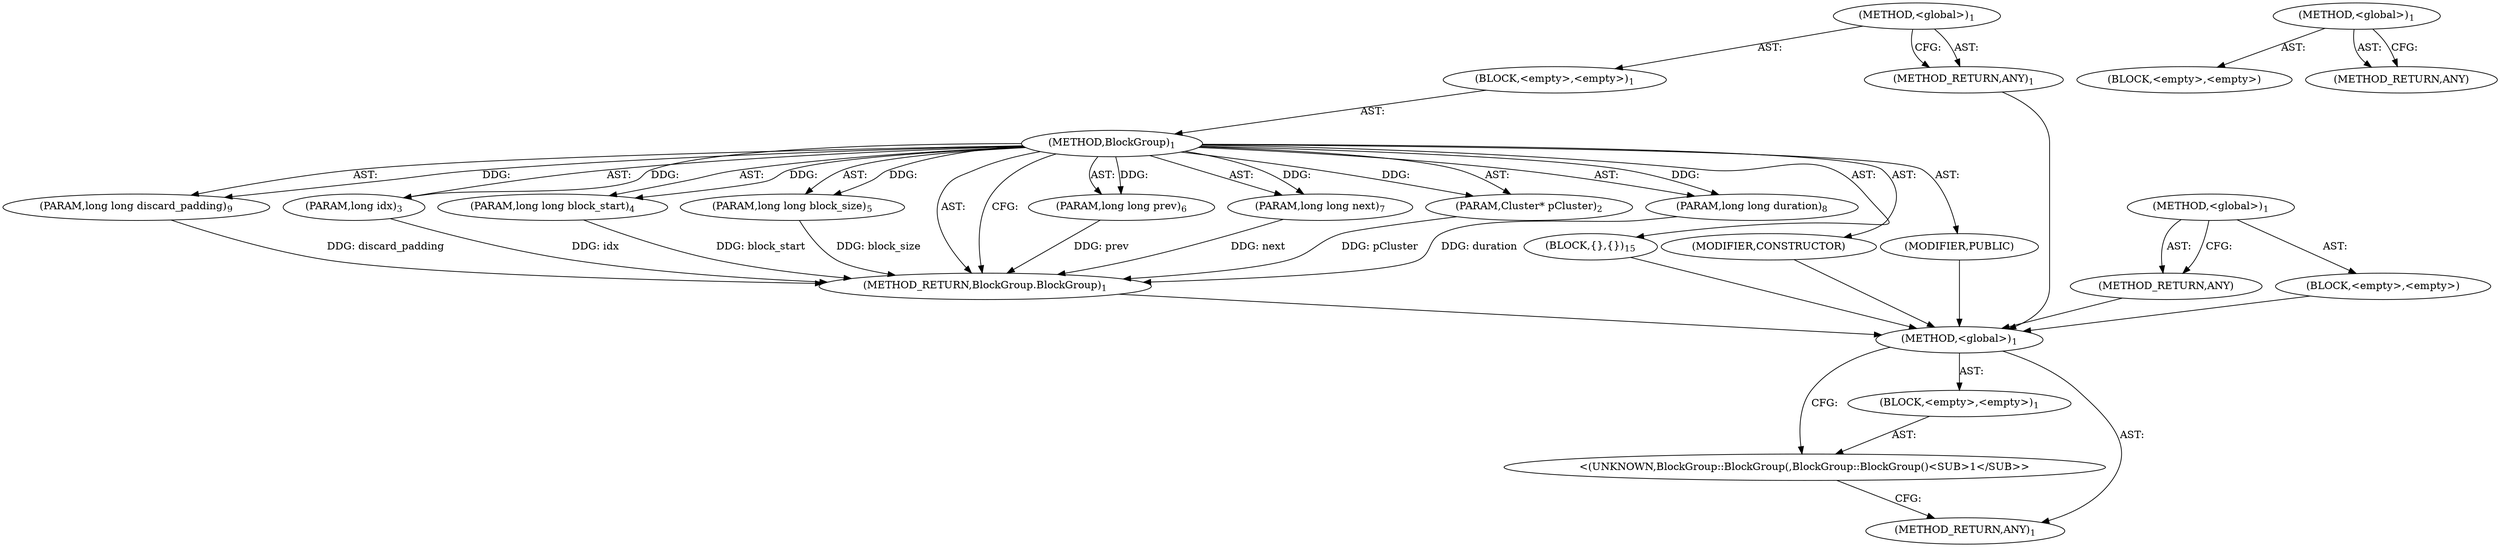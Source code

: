 digraph "&lt;global&gt;" {
vulnerable_6 [label=<(METHOD,&lt;global&gt;)<SUB>1</SUB>>];
vulnerable_7 [label=<(BLOCK,&lt;empty&gt;,&lt;empty&gt;)<SUB>1</SUB>>];
vulnerable_8 [label=<(METHOD,BlockGroup)<SUB>1</SUB>>];
vulnerable_9 [label=<(PARAM,Cluster* pCluster)<SUB>2</SUB>>];
vulnerable_10 [label=<(PARAM,long idx)<SUB>3</SUB>>];
vulnerable_11 [label=<(PARAM,long long block_start)<SUB>4</SUB>>];
vulnerable_12 [label=<(PARAM,long long block_size)<SUB>5</SUB>>];
vulnerable_13 [label=<(PARAM,long long prev)<SUB>6</SUB>>];
vulnerable_14 [label=<(PARAM,long long next)<SUB>7</SUB>>];
vulnerable_15 [label=<(PARAM,long long duration)<SUB>8</SUB>>];
vulnerable_16 [label=<(PARAM,long long discard_padding)<SUB>9</SUB>>];
vulnerable_17 [label=<(BLOCK,{
},{
})<SUB>15</SUB>>];
vulnerable_18 [label=<(MODIFIER,CONSTRUCTOR)>];
vulnerable_19 [label=<(MODIFIER,PUBLIC)>];
vulnerable_20 [label=<(METHOD_RETURN,BlockGroup.BlockGroup)<SUB>1</SUB>>];
vulnerable_22 [label=<(METHOD_RETURN,ANY)<SUB>1</SUB>>];
vulnerable_37 [label=<(METHOD,&lt;global&gt;)<SUB>1</SUB>>];
vulnerable_38 [label=<(BLOCK,&lt;empty&gt;,&lt;empty&gt;)>];
vulnerable_39 [label=<(METHOD_RETURN,ANY)>];
fixed_6 [label=<(METHOD,&lt;global&gt;)<SUB>1</SUB>>];
fixed_7 [label=<(BLOCK,&lt;empty&gt;,&lt;empty&gt;)<SUB>1</SUB>>];
fixed_8 [label="<(UNKNOWN,BlockGroup::BlockGroup(,BlockGroup::BlockGroup()<SUB>1</SUB>>"];
fixed_9 [label=<(METHOD_RETURN,ANY)<SUB>1</SUB>>];
fixed_14 [label=<(METHOD,&lt;global&gt;)<SUB>1</SUB>>];
fixed_15 [label=<(BLOCK,&lt;empty&gt;,&lt;empty&gt;)>];
fixed_16 [label=<(METHOD_RETURN,ANY)>];
vulnerable_6 -> vulnerable_7  [key=0, label="AST: "];
vulnerable_6 -> vulnerable_22  [key=0, label="AST: "];
vulnerable_6 -> vulnerable_22  [key=1, label="CFG: "];
vulnerable_7 -> vulnerable_8  [key=0, label="AST: "];
vulnerable_8 -> vulnerable_9  [key=0, label="AST: "];
vulnerable_8 -> vulnerable_9  [key=1, label="DDG: "];
vulnerable_8 -> vulnerable_10  [key=0, label="AST: "];
vulnerable_8 -> vulnerable_10  [key=1, label="DDG: "];
vulnerable_8 -> vulnerable_11  [key=0, label="AST: "];
vulnerable_8 -> vulnerable_11  [key=1, label="DDG: "];
vulnerable_8 -> vulnerable_12  [key=0, label="AST: "];
vulnerable_8 -> vulnerable_12  [key=1, label="DDG: "];
vulnerable_8 -> vulnerable_13  [key=0, label="AST: "];
vulnerable_8 -> vulnerable_13  [key=1, label="DDG: "];
vulnerable_8 -> vulnerable_14  [key=0, label="AST: "];
vulnerable_8 -> vulnerable_14  [key=1, label="DDG: "];
vulnerable_8 -> vulnerable_15  [key=0, label="AST: "];
vulnerable_8 -> vulnerable_15  [key=1, label="DDG: "];
vulnerable_8 -> vulnerable_16  [key=0, label="AST: "];
vulnerable_8 -> vulnerable_16  [key=1, label="DDG: "];
vulnerable_8 -> vulnerable_17  [key=0, label="AST: "];
vulnerable_8 -> vulnerable_18  [key=0, label="AST: "];
vulnerable_8 -> vulnerable_19  [key=0, label="AST: "];
vulnerable_8 -> vulnerable_20  [key=0, label="AST: "];
vulnerable_8 -> vulnerable_20  [key=1, label="CFG: "];
vulnerable_9 -> vulnerable_20  [key=0, label="DDG: pCluster"];
vulnerable_10 -> vulnerable_20  [key=0, label="DDG: idx"];
vulnerable_11 -> vulnerable_20  [key=0, label="DDG: block_start"];
vulnerable_12 -> vulnerable_20  [key=0, label="DDG: block_size"];
vulnerable_13 -> vulnerable_20  [key=0, label="DDG: prev"];
vulnerable_14 -> vulnerable_20  [key=0, label="DDG: next"];
vulnerable_15 -> vulnerable_20  [key=0, label="DDG: duration"];
vulnerable_16 -> vulnerable_20  [key=0, label="DDG: discard_padding"];
vulnerable_17 -> fixed_6  [key=0];
vulnerable_18 -> fixed_6  [key=0];
vulnerable_19 -> fixed_6  [key=0];
vulnerable_20 -> fixed_6  [key=0];
vulnerable_22 -> fixed_6  [key=0];
vulnerable_37 -> vulnerable_38  [key=0, label="AST: "];
vulnerable_37 -> vulnerable_39  [key=0, label="AST: "];
vulnerable_37 -> vulnerable_39  [key=1, label="CFG: "];
vulnerable_38 -> fixed_6  [key=0];
vulnerable_39 -> fixed_6  [key=0];
fixed_6 -> fixed_7  [key=0, label="AST: "];
fixed_6 -> fixed_9  [key=0, label="AST: "];
fixed_6 -> fixed_8  [key=0, label="CFG: "];
fixed_7 -> fixed_8  [key=0, label="AST: "];
fixed_8 -> fixed_9  [key=0, label="CFG: "];
fixed_14 -> fixed_15  [key=0, label="AST: "];
fixed_14 -> fixed_16  [key=0, label="AST: "];
fixed_14 -> fixed_16  [key=1, label="CFG: "];
}
